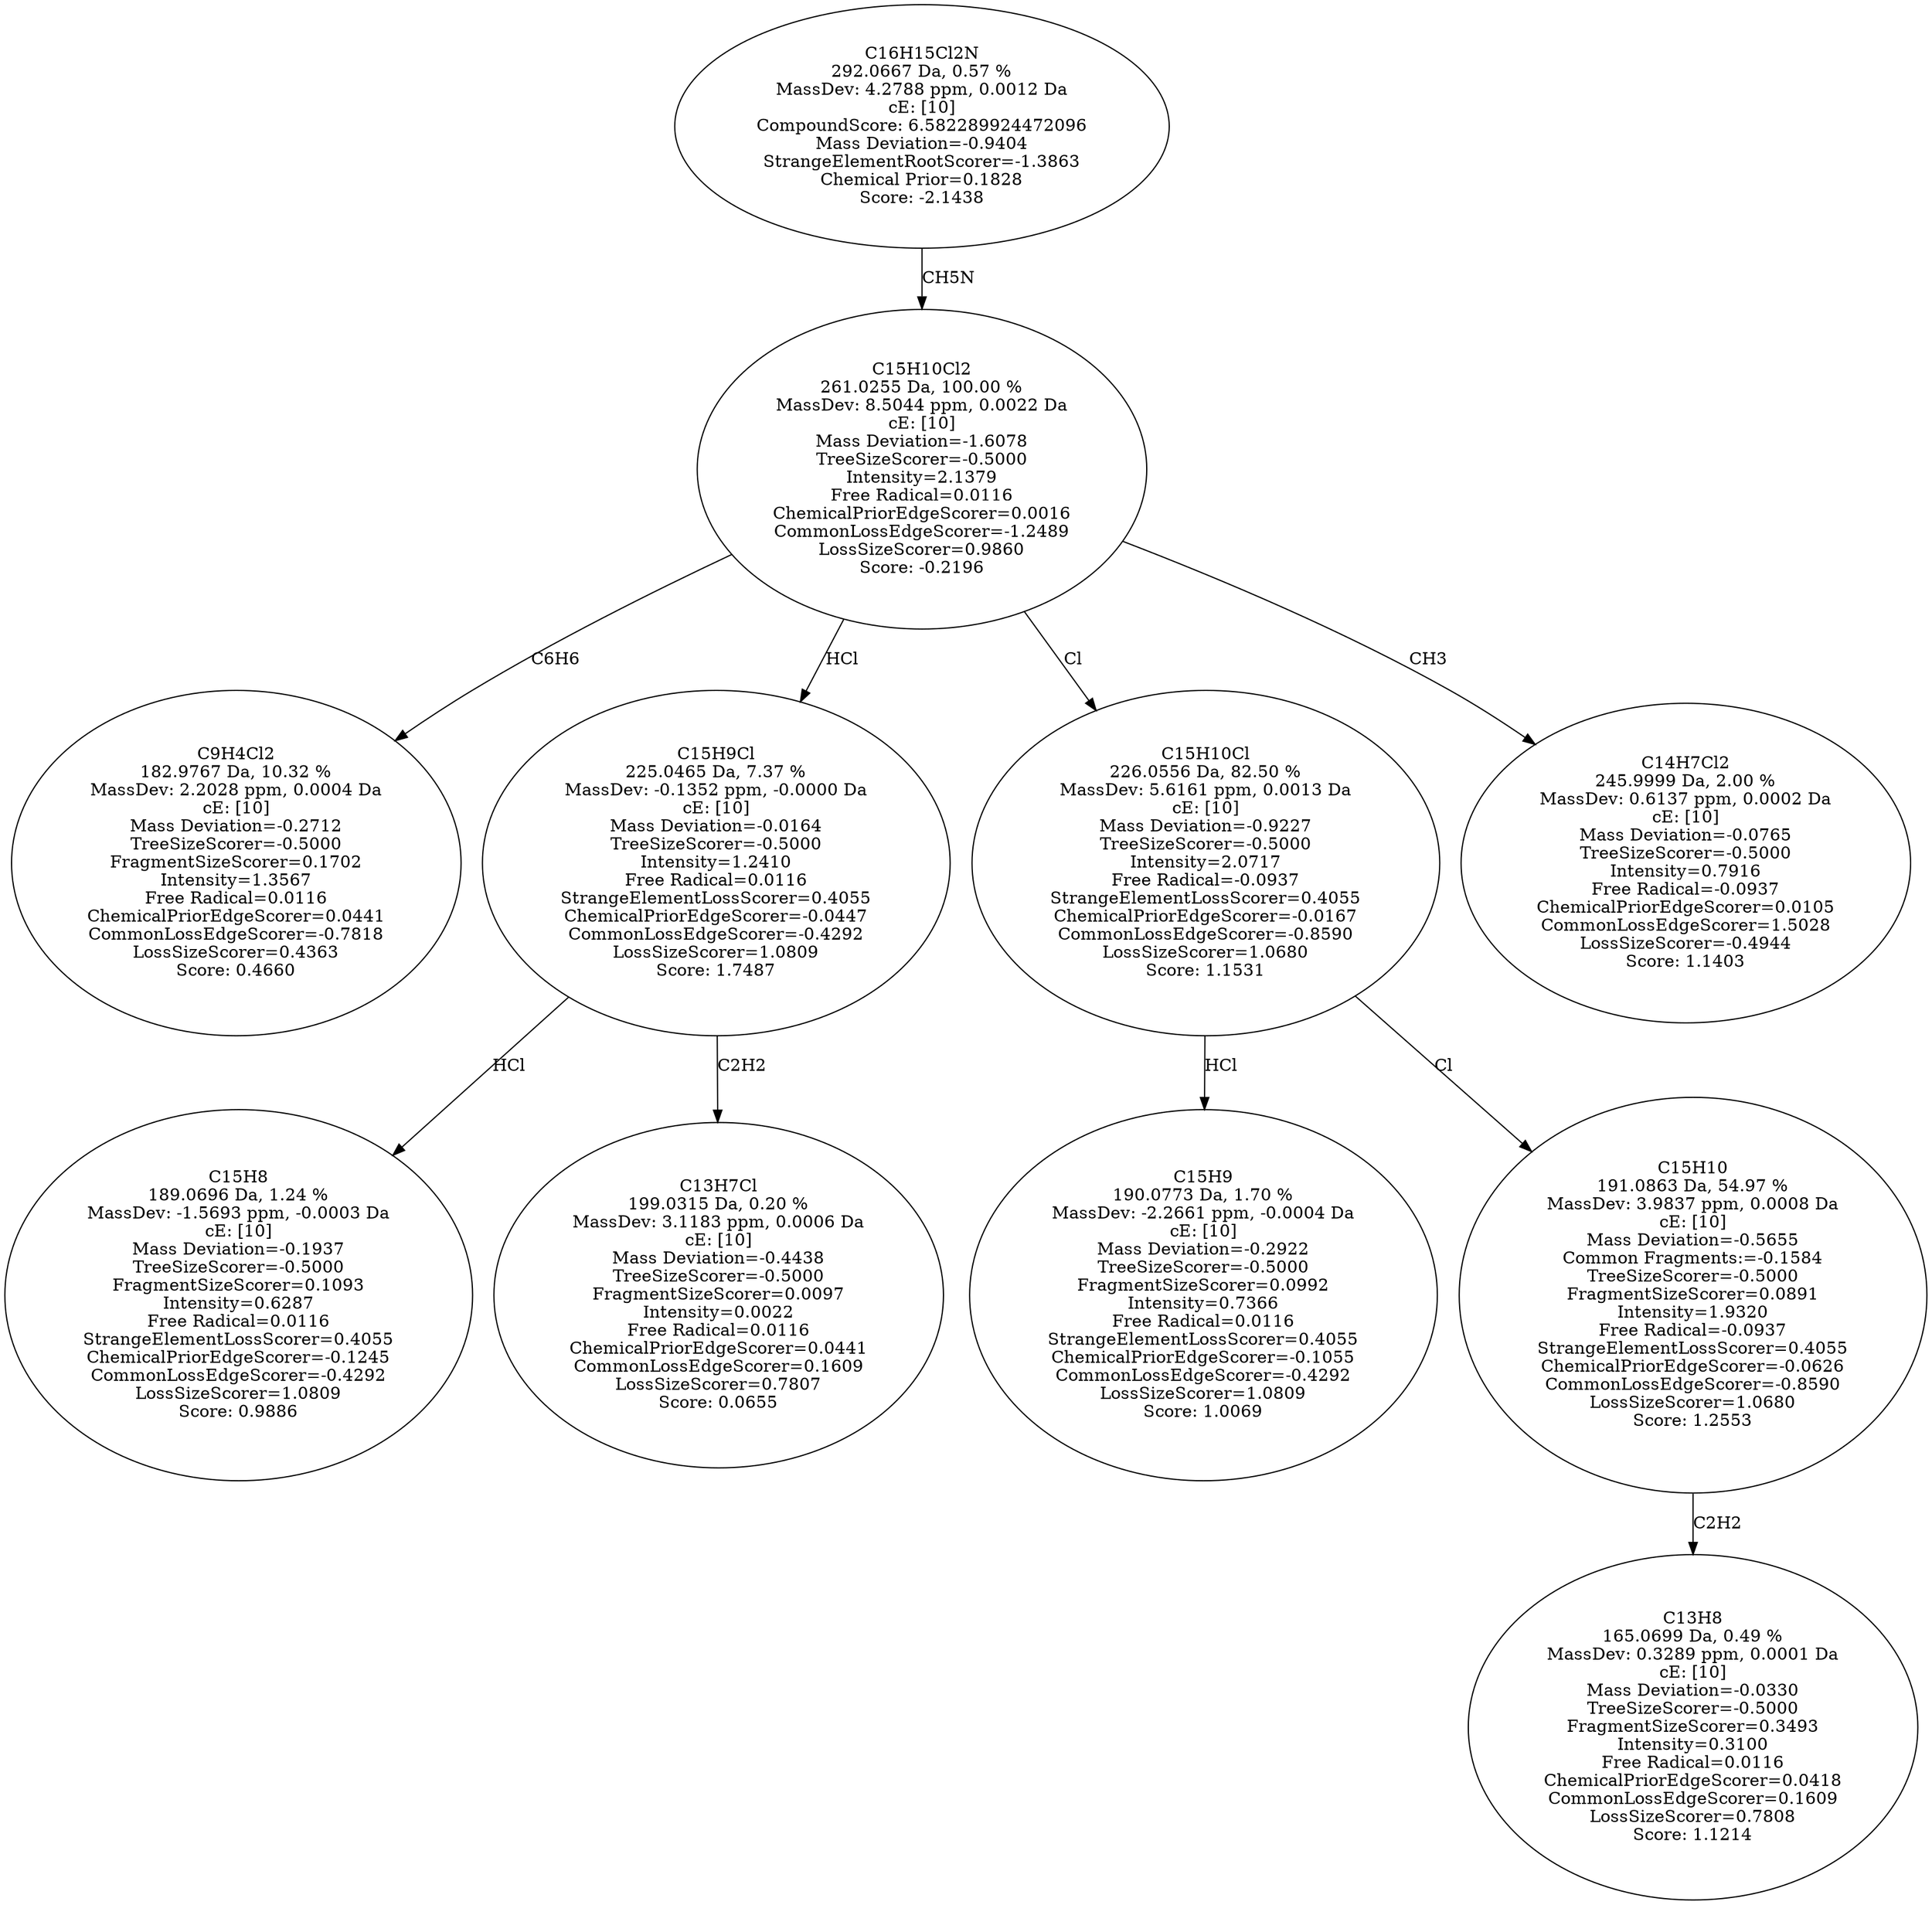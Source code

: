 strict digraph {
v1 [label="C9H4Cl2\n182.9767 Da, 10.32 %\nMassDev: 2.2028 ppm, 0.0004 Da\ncE: [10]\nMass Deviation=-0.2712\nTreeSizeScorer=-0.5000\nFragmentSizeScorer=0.1702\nIntensity=1.3567\nFree Radical=0.0116\nChemicalPriorEdgeScorer=0.0441\nCommonLossEdgeScorer=-0.7818\nLossSizeScorer=0.4363\nScore: 0.4660"];
v2 [label="C15H8\n189.0696 Da, 1.24 %\nMassDev: -1.5693 ppm, -0.0003 Da\ncE: [10]\nMass Deviation=-0.1937\nTreeSizeScorer=-0.5000\nFragmentSizeScorer=0.1093\nIntensity=0.6287\nFree Radical=0.0116\nStrangeElementLossScorer=0.4055\nChemicalPriorEdgeScorer=-0.1245\nCommonLossEdgeScorer=-0.4292\nLossSizeScorer=1.0809\nScore: 0.9886"];
v3 [label="C13H7Cl\n199.0315 Da, 0.20 %\nMassDev: 3.1183 ppm, 0.0006 Da\ncE: [10]\nMass Deviation=-0.4438\nTreeSizeScorer=-0.5000\nFragmentSizeScorer=0.0097\nIntensity=0.0022\nFree Radical=0.0116\nChemicalPriorEdgeScorer=0.0441\nCommonLossEdgeScorer=0.1609\nLossSizeScorer=0.7807\nScore: 0.0655"];
v4 [label="C15H9Cl\n225.0465 Da, 7.37 %\nMassDev: -0.1352 ppm, -0.0000 Da\ncE: [10]\nMass Deviation=-0.0164\nTreeSizeScorer=-0.5000\nIntensity=1.2410\nFree Radical=0.0116\nStrangeElementLossScorer=0.4055\nChemicalPriorEdgeScorer=-0.0447\nCommonLossEdgeScorer=-0.4292\nLossSizeScorer=1.0809\nScore: 1.7487"];
v5 [label="C15H9\n190.0773 Da, 1.70 %\nMassDev: -2.2661 ppm, -0.0004 Da\ncE: [10]\nMass Deviation=-0.2922\nTreeSizeScorer=-0.5000\nFragmentSizeScorer=0.0992\nIntensity=0.7366\nFree Radical=0.0116\nStrangeElementLossScorer=0.4055\nChemicalPriorEdgeScorer=-0.1055\nCommonLossEdgeScorer=-0.4292\nLossSizeScorer=1.0809\nScore: 1.0069"];
v6 [label="C13H8\n165.0699 Da, 0.49 %\nMassDev: 0.3289 ppm, 0.0001 Da\ncE: [10]\nMass Deviation=-0.0330\nTreeSizeScorer=-0.5000\nFragmentSizeScorer=0.3493\nIntensity=0.3100\nFree Radical=0.0116\nChemicalPriorEdgeScorer=0.0418\nCommonLossEdgeScorer=0.1609\nLossSizeScorer=0.7808\nScore: 1.1214"];
v7 [label="C15H10\n191.0863 Da, 54.97 %\nMassDev: 3.9837 ppm, 0.0008 Da\ncE: [10]\nMass Deviation=-0.5655\nCommon Fragments:=-0.1584\nTreeSizeScorer=-0.5000\nFragmentSizeScorer=0.0891\nIntensity=1.9320\nFree Radical=-0.0937\nStrangeElementLossScorer=0.4055\nChemicalPriorEdgeScorer=-0.0626\nCommonLossEdgeScorer=-0.8590\nLossSizeScorer=1.0680\nScore: 1.2553"];
v8 [label="C15H10Cl\n226.0556 Da, 82.50 %\nMassDev: 5.6161 ppm, 0.0013 Da\ncE: [10]\nMass Deviation=-0.9227\nTreeSizeScorer=-0.5000\nIntensity=2.0717\nFree Radical=-0.0937\nStrangeElementLossScorer=0.4055\nChemicalPriorEdgeScorer=-0.0167\nCommonLossEdgeScorer=-0.8590\nLossSizeScorer=1.0680\nScore: 1.1531"];
v9 [label="C14H7Cl2\n245.9999 Da, 2.00 %\nMassDev: 0.6137 ppm, 0.0002 Da\ncE: [10]\nMass Deviation=-0.0765\nTreeSizeScorer=-0.5000\nIntensity=0.7916\nFree Radical=-0.0937\nChemicalPriorEdgeScorer=0.0105\nCommonLossEdgeScorer=1.5028\nLossSizeScorer=-0.4944\nScore: 1.1403"];
v10 [label="C15H10Cl2\n261.0255 Da, 100.00 %\nMassDev: 8.5044 ppm, 0.0022 Da\ncE: [10]\nMass Deviation=-1.6078\nTreeSizeScorer=-0.5000\nIntensity=2.1379\nFree Radical=0.0116\nChemicalPriorEdgeScorer=0.0016\nCommonLossEdgeScorer=-1.2489\nLossSizeScorer=0.9860\nScore: -0.2196"];
v11 [label="C16H15Cl2N\n292.0667 Da, 0.57 %\nMassDev: 4.2788 ppm, 0.0012 Da\ncE: [10]\nCompoundScore: 6.582289924472096\nMass Deviation=-0.9404\nStrangeElementRootScorer=-1.3863\nChemical Prior=0.1828\nScore: -2.1438"];
v10 -> v1 [label="C6H6"];
v4 -> v2 [label="HCl"];
v4 -> v3 [label="C2H2"];
v10 -> v4 [label="HCl"];
v8 -> v5 [label="HCl"];
v7 -> v6 [label="C2H2"];
v8 -> v7 [label="Cl"];
v10 -> v8 [label="Cl"];
v10 -> v9 [label="CH3"];
v11 -> v10 [label="CH5N"];
}
